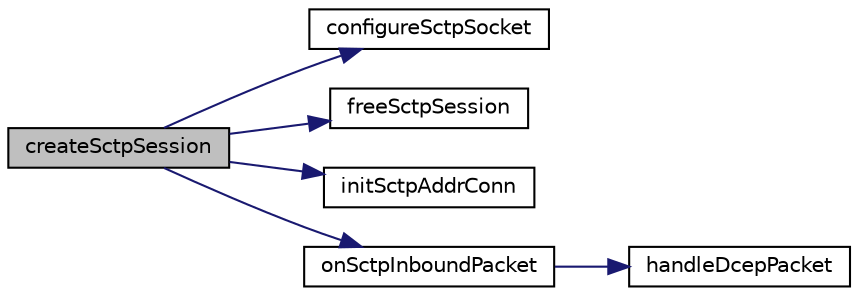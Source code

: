 digraph "createSctpSession"
{
 // LATEX_PDF_SIZE
  edge [fontname="Helvetica",fontsize="10",labelfontname="Helvetica",labelfontsize="10"];
  node [fontname="Helvetica",fontsize="10",shape=record];
  rankdir="LR";
  Node1 [label="createSctpSession",height=0.2,width=0.4,color="black", fillcolor="grey75", style="filled", fontcolor="black",tooltip=" "];
  Node1 -> Node2 [color="midnightblue",fontsize="10",style="solid",fontname="Helvetica"];
  Node2 [label="configureSctpSocket",height=0.2,width=0.4,color="black", fillcolor="white", style="filled",URL="$Sctp_8c.html#a55eca852bfcd8b72d9a2429a23d39886",tooltip=" "];
  Node1 -> Node3 [color="midnightblue",fontsize="10",style="solid",fontname="Helvetica"];
  Node3 [label="freeSctpSession",height=0.2,width=0.4,color="black", fillcolor="white", style="filled",URL="$Sctp_8c.html#a7b4902e766599101f22b2f3ae12c3dd9",tooltip=" "];
  Node1 -> Node4 [color="midnightblue",fontsize="10",style="solid",fontname="Helvetica"];
  Node4 [label="initSctpAddrConn",height=0.2,width=0.4,color="black", fillcolor="white", style="filled",URL="$Sctp_8c.html#a9fd2f5b7216337ea8af7f3fbf0033fa4",tooltip=" "];
  Node1 -> Node5 [color="midnightblue",fontsize="10",style="solid",fontname="Helvetica"];
  Node5 [label="onSctpInboundPacket",height=0.2,width=0.4,color="black", fillcolor="white", style="filled",URL="$Sctp_8c.html#ad5df1b7c8937f4d8fd9aad0892cd9481",tooltip=" "];
  Node5 -> Node6 [color="midnightblue",fontsize="10",style="solid",fontname="Helvetica"];
  Node6 [label="handleDcepPacket",height=0.2,width=0.4,color="black", fillcolor="white", style="filled",URL="$Sctp_8c.html#a8f12cbc92f7a361cec205992aba52480",tooltip=" "];
}

